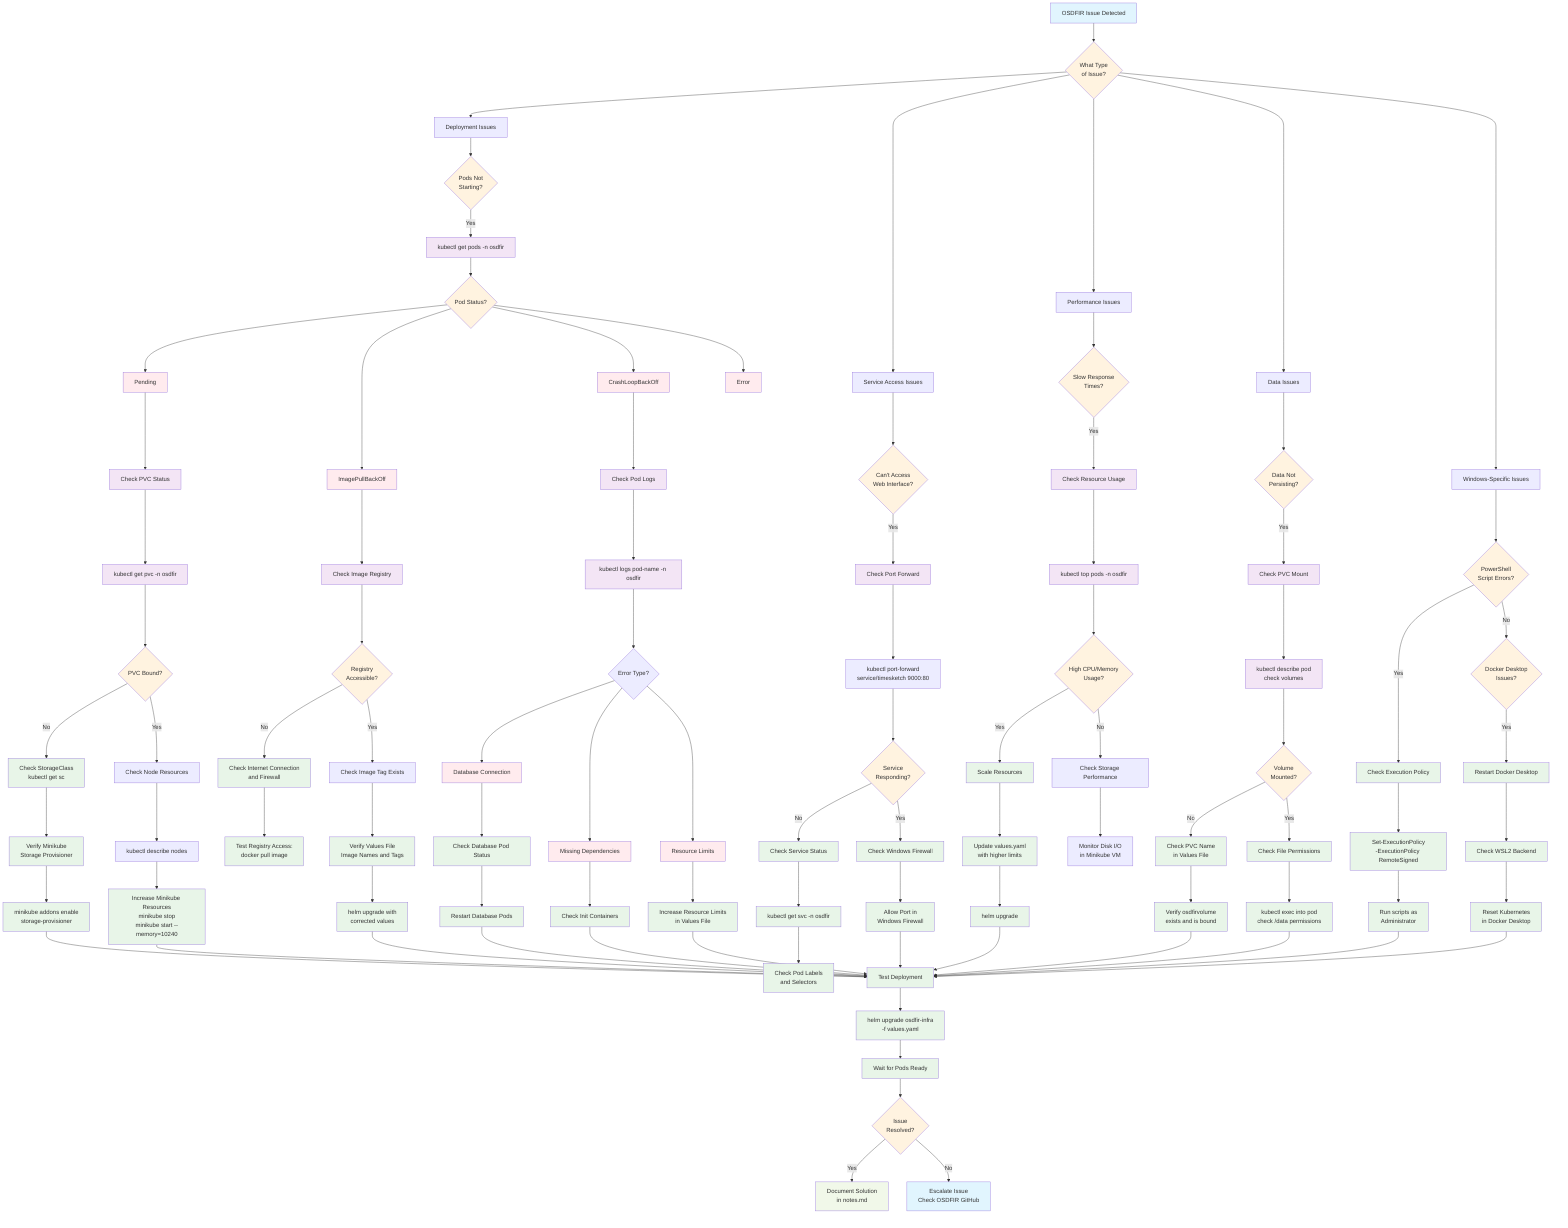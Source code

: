 flowchart TD
    A[OSDFIR Issue Detected] --> B{What Type<br/>of Issue?}
    
    %% Deployment Issues
    B --> C[Deployment Issues]
    C --> C1{Pods Not<br/>Starting?}
    C1 -->|Yes| C2[kubectl get pods -n osdfir]
    C2 --> C3{Pod Status?}
    C3 --> C4[Pending]
    C3 --> C5[ImagePullBackOff]
    C3 --> C6[CrashLoopBackOff]
    C3 --> C7[Error]
    
    %% Pending Pod Issues
    C4 --> D1[Check PVC Status]
    D1 --> D2[kubectl get pvc -n osdfir]
    D2 --> D3{PVC Bound?}
    D3 -->|No| D4[Check StorageClass<br/>kubectl get sc]
    D4 --> D5[Verify Minikube<br/>Storage Provisioner]
    D5 --> D6[minikube addons enable<br/>storage-provisioner]
    D3 -->|Yes| D7[Check Node Resources]
    D7 --> D8[kubectl describe nodes]
    D8 --> D9[Increase Minikube Resources<br/>minikube stop<br/>minikube start --memory=10240]
    
    %% Image Pull Issues
    C5 --> E1[Check Image Registry]
    E1 --> E2{Registry<br/>Accessible?}
    E2 -->|No| E3[Check Internet Connection<br/>and Firewall]
    E3 --> E4[Test Registry Access:<br/>docker pull image]
    E2 -->|Yes| E5[Check Image Tag Exists]
    E5 --> E6[Verify Values File<br/>Image Names and Tags]
    E6 --> E7[helm upgrade with<br/>corrected values]
    
    %% Crash Loop Issues
    C6 --> F1[Check Pod Logs]
    F1 --> F2[kubectl logs pod-name -n osdfir]
    F2 --> F3{Error Type?}
    F3 --> F4[Database Connection]
    F3 --> F5[Missing Dependencies]
    F3 --> F6[Resource Limits]
    
    F4 --> F7[Check Database Pod Status]
    F7 --> F8[Restart Database Pods]
    F5 --> F9[Check Init Containers]
    F6 --> F10[Increase Resource Limits<br/>in Values File]
    
    %% Service Access Issues
    B --> G[Service Access Issues]
    G --> G1{Can't Access<br/>Web Interface?}
    G1 -->|Yes| G2[Check Port Forward]
    G2 --> G3[kubectl port-forward<br/>service/timesketch 9000:80]
    G3 --> G4{Service<br/>Responding?}
    G4 -->|No| G5[Check Service Status]
    G5 --> G6[kubectl get svc -n osdfir]
    G6 --> G7[Check Pod Labels<br/>and Selectors]
    G4 -->|Yes| G8[Check Windows Firewall]
    G8 --> G9[Allow Port in<br/>Windows Firewall]
    
    %% Performance Issues
    B --> H[Performance Issues]
    H --> H1{Slow Response<br/>Times?}
    H1 -->|Yes| H2[Check Resource Usage]
    H2 --> H3[kubectl top pods -n osdfir]
    H3 --> H4{High CPU/Memory<br/>Usage?}
    H4 -->|Yes| H5[Scale Resources]
    H5 --> H6[Update values.yaml<br/>with higher limits]
    H6 --> H7[helm upgrade]
    H4 -->|No| H8[Check Storage Performance]
    H8 --> H9[Monitor Disk I/O<br/>in Minikube VM]
    
    %% Data Issues
    B --> I[Data Issues]
    I --> I1{Data Not<br/>Persisting?}
    I1 -->|Yes| I2[Check PVC Mount]
    I2 --> I3[kubectl describe pod<br/>check volumes]
    I3 --> I4{Volume<br/>Mounted?}
    I4 -->|No| I5[Check PVC Name<br/>in Values File]
    I5 --> I6[Verify osdfirvolume<br/>exists and is bound]
    I4 -->|Yes| I7[Check File Permissions]
    I7 --> I8[kubectl exec into pod<br/>check /data permissions]
    
    %% Windows-Specific Issues
    B --> J[Windows-Specific Issues]
    J --> J1{PowerShell<br/>Script Errors?}
    J1 -->|Yes| J2[Check Execution Policy]
    J2 --> J3[Set-ExecutionPolicy<br/>-ExecutionPolicy RemoteSigned]
    J3 --> J4[Run scripts as<br/>Administrator]
    J1 -->|No| J5{Docker Desktop<br/>Issues?}
    J5 -->|Yes| J6[Restart Docker Desktop]
    J6 --> J7[Check WSL2 Backend]
    J7 --> J8[Reset Kubernetes<br/>in Docker Desktop]
    
    %% Resolution Steps
    D6 --> K[Test Deployment]
    D9 --> K
    E7 --> K
    F8 --> K
    F9 --> K
    F10 --> K
    G9 --> K
    H7 --> K
    I6 --> K
    I8 --> K
    J4 --> K
    J8 --> K
    
    K --> K1[helm upgrade osdfir-infra<br/>-f values.yaml]
    K1 --> K2[Wait for Pods Ready]
    K2 --> K3{Issue<br/>Resolved?}
    K3 -->|Yes| L[Document Solution<br/>in notes.md]
    K3 -->|No| M[Escalate Issue<br/>Check OSDFIR GitHub]
    
    %% Styling
    classDef startEnd fill:#e1f5fe
    classDef process fill:#f3e5f5
    classDef decision fill:#fff3e0
    classDef action fill:#e8f5e8
    classDef error fill:#ffebee
    classDef success fill:#f1f8e9
    
    class A,L,M startEnd
    class C2,D1,D2,E1,F1,F2,G2,H2,H3,I2,I3 process
    class B,C1,C3,D3,E2,G1,G4,H1,H4,I1,I4,J1,J5,K3 decision
    class D4,D5,D6,D9,E3,E4,E6,E7,F7,F8,F9,F10,G5,G6,G7,G8,G9,H5,H6,H7,I5,I6,I7,I8,J2,J3,J4,J6,J7,J8,K,K1,K2 action
    class C4,C5,C6,C7,F4,F5,F6 error
    class L success